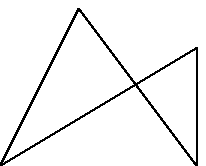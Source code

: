beginfig(0)

drawaxes(-.5cm, -.5cm, 3cm, 2.5cm);
draw origin--(2.5cm, 1.5cm)--(2.5cm, 0)--(cm, 2cm)--cycle withpen boldpen;

endfig
